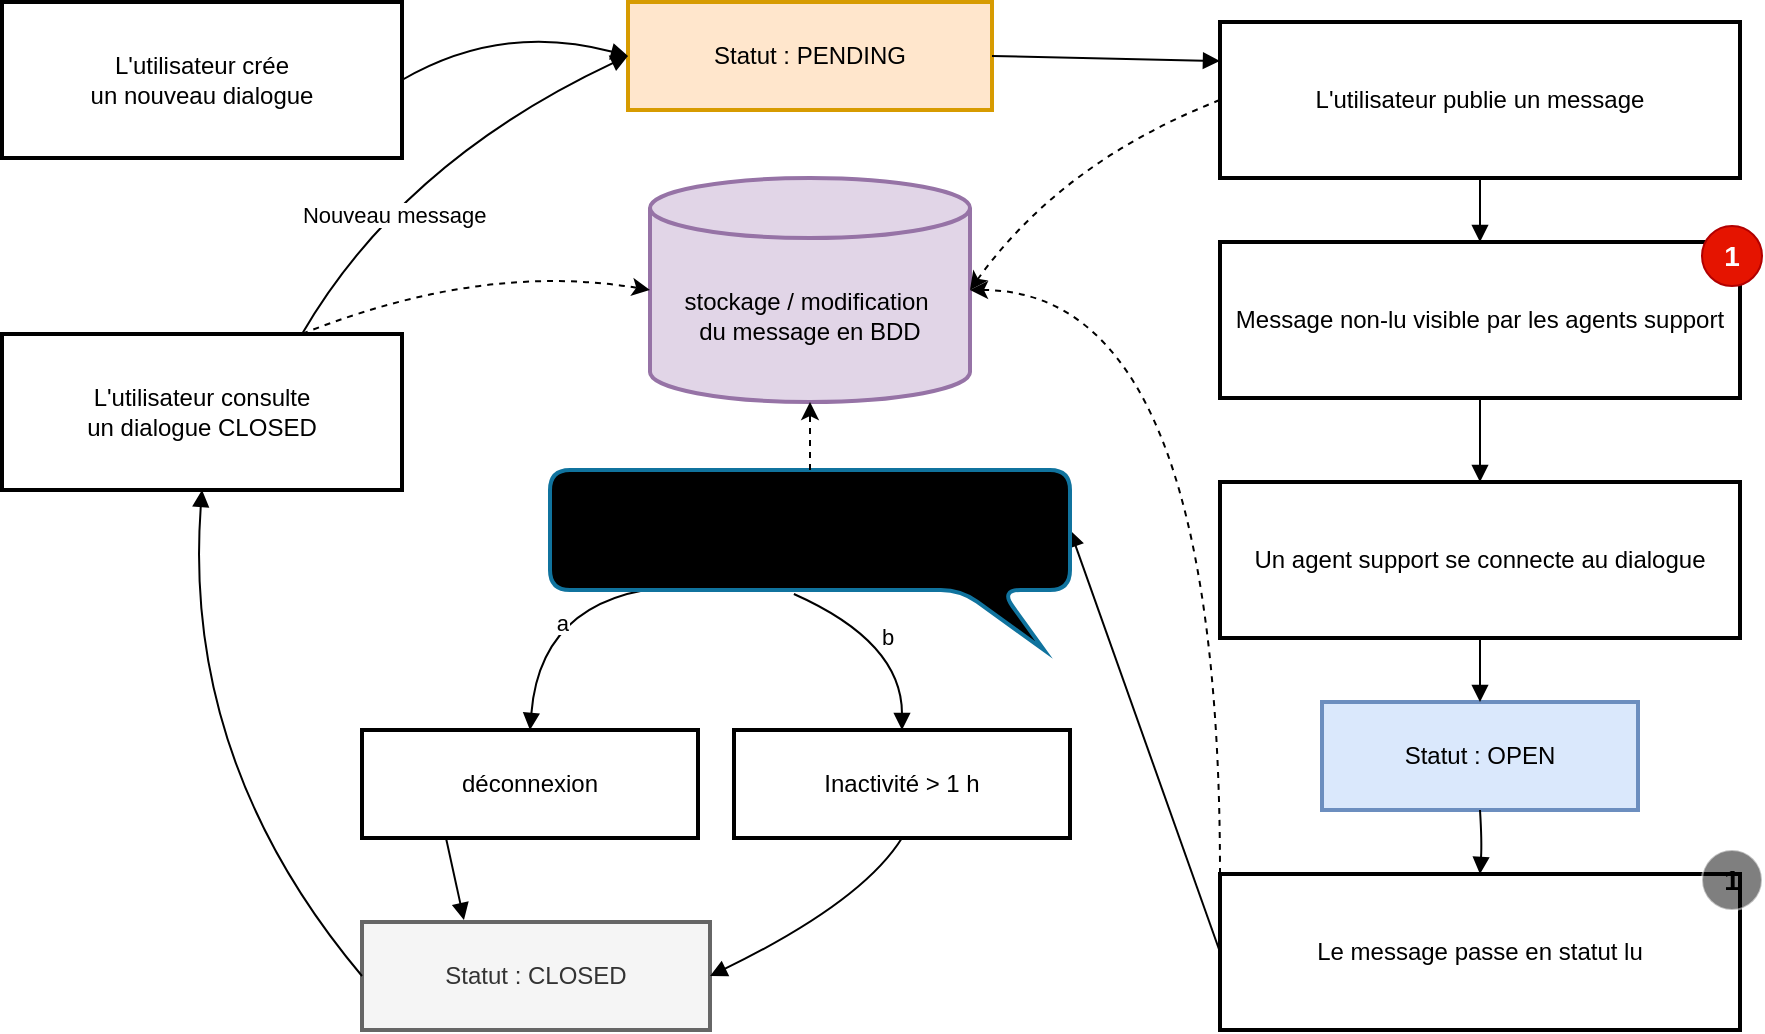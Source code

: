 <mxfile version="26.2.13">
  <diagram id="C5RBs43oDa-KdzZeNtuy" name="Page-1">
    <mxGraphModel dx="2895" dy="751" grid="1" gridSize="10" guides="1" tooltips="1" connect="1" arrows="1" fold="1" page="1" pageScale="1" pageWidth="827" pageHeight="1169" math="0" shadow="0">
      <root>
        <mxCell id="WIyWlLk6GJQsqaUBKTNV-0" />
        <mxCell id="WIyWlLk6GJQsqaUBKTNV-1" parent="WIyWlLk6GJQsqaUBKTNV-0" />
        <mxCell id="uierBS24uX779-OyEKdF-0" value="L&#39;utilisateur crée&#xa;un nouveau dialogue" style="whiteSpace=wrap;strokeWidth=2;" vertex="1" parent="WIyWlLk6GJQsqaUBKTNV-1">
          <mxGeometry x="-80" y="110" width="200" height="78" as="geometry" />
        </mxCell>
        <mxCell id="uierBS24uX779-OyEKdF-1" value="Statut : PENDING" style="whiteSpace=wrap;strokeWidth=2;fillColor=#ffe6cc;strokeColor=#d79b00;" vertex="1" parent="WIyWlLk6GJQsqaUBKTNV-1">
          <mxGeometry x="233" y="110" width="182" height="54" as="geometry" />
        </mxCell>
        <mxCell id="uierBS24uX779-OyEKdF-2" value="L&#39;utilisateur publie un message" style="whiteSpace=wrap;strokeWidth=2;" vertex="1" parent="WIyWlLk6GJQsqaUBKTNV-1">
          <mxGeometry x="529" y="120" width="260" height="78" as="geometry" />
        </mxCell>
        <mxCell id="uierBS24uX779-OyEKdF-3" value="Message non-lu visible par les agents support" style="whiteSpace=wrap;strokeWidth=2;" vertex="1" parent="WIyWlLk6GJQsqaUBKTNV-1">
          <mxGeometry x="529" y="230" width="260" height="78" as="geometry" />
        </mxCell>
        <mxCell id="uierBS24uX779-OyEKdF-4" value="Un agent support se connecte au dialogue" style="whiteSpace=wrap;strokeWidth=2;" vertex="1" parent="WIyWlLk6GJQsqaUBKTNV-1">
          <mxGeometry x="529" y="350" width="260" height="78" as="geometry" />
        </mxCell>
        <mxCell id="uierBS24uX779-OyEKdF-5" value="Statut : OPEN" style="whiteSpace=wrap;strokeWidth=2;fillColor=#dae8fc;strokeColor=#6c8ebf;" vertex="1" parent="WIyWlLk6GJQsqaUBKTNV-1">
          <mxGeometry x="580" y="460" width="158" height="54" as="geometry" />
        </mxCell>
        <mxCell id="uierBS24uX779-OyEKdF-6" value="Le message passe en statut lu" style="whiteSpace=wrap;strokeWidth=2;" vertex="1" parent="WIyWlLk6GJQsqaUBKTNV-1">
          <mxGeometry x="529" y="546" width="260" height="78" as="geometry" />
        </mxCell>
        <mxCell id="uierBS24uX779-OyEKdF-9" value="Inactivité &gt; 1 h" style="whiteSpace=wrap;strokeWidth=2;" vertex="1" parent="WIyWlLk6GJQsqaUBKTNV-1">
          <mxGeometry x="286" y="474" width="168" height="54" as="geometry" />
        </mxCell>
        <mxCell id="uierBS24uX779-OyEKdF-10" value="Statut : CLOSED" style="whiteSpace=wrap;strokeWidth=2;fillColor=#f5f5f5;fontColor=#333333;strokeColor=#666666;" vertex="1" parent="WIyWlLk6GJQsqaUBKTNV-1">
          <mxGeometry x="100" y="570" width="174" height="54" as="geometry" />
        </mxCell>
        <mxCell id="uierBS24uX779-OyEKdF-11" value="L&#39;utilisateur consulte&#xa;un dialogue CLOSED" style="whiteSpace=wrap;strokeWidth=2;" vertex="1" parent="WIyWlLk6GJQsqaUBKTNV-1">
          <mxGeometry x="-80" y="276" width="200" height="78" as="geometry" />
        </mxCell>
        <mxCell id="uierBS24uX779-OyEKdF-12" value="" style="curved=1;startArrow=none;endArrow=block;exitX=1;exitY=0.5;entryX=0;entryY=0.5;rounded=0;exitDx=0;exitDy=0;entryDx=0;entryDy=0;" edge="1" parent="WIyWlLk6GJQsqaUBKTNV-1" source="uierBS24uX779-OyEKdF-0" target="uierBS24uX779-OyEKdF-1">
          <mxGeometry relative="1" as="geometry">
            <Array as="points">
              <mxPoint x="170" y="120" />
            </Array>
          </mxGeometry>
        </mxCell>
        <mxCell id="uierBS24uX779-OyEKdF-13" value="" style="curved=1;startArrow=none;endArrow=block;exitX=1;exitY=0.5;entryX=0;entryY=0.25;rounded=0;exitDx=0;exitDy=0;entryDx=0;entryDy=0;" edge="1" parent="WIyWlLk6GJQsqaUBKTNV-1" source="uierBS24uX779-OyEKdF-1" target="uierBS24uX779-OyEKdF-2">
          <mxGeometry relative="1" as="geometry">
            <Array as="points" />
          </mxGeometry>
        </mxCell>
        <mxCell id="uierBS24uX779-OyEKdF-14" value="" style="curved=1;startArrow=none;endArrow=block;exitX=0.5;exitY=1;entryX=0.5;entryY=0;rounded=0;" edge="1" parent="WIyWlLk6GJQsqaUBKTNV-1" source="uierBS24uX779-OyEKdF-2" target="uierBS24uX779-OyEKdF-3">
          <mxGeometry relative="1" as="geometry">
            <Array as="points" />
          </mxGeometry>
        </mxCell>
        <mxCell id="uierBS24uX779-OyEKdF-15" value="" style="curved=1;startArrow=none;endArrow=block;exitX=0.5;exitY=1;entryX=0.5;entryY=0;rounded=0;" edge="1" parent="WIyWlLk6GJQsqaUBKTNV-1" source="uierBS24uX779-OyEKdF-3" target="uierBS24uX779-OyEKdF-4">
          <mxGeometry relative="1" as="geometry">
            <Array as="points" />
          </mxGeometry>
        </mxCell>
        <mxCell id="uierBS24uX779-OyEKdF-16" value="" style="curved=1;startArrow=none;endArrow=block;exitX=0.5;exitY=1;entryX=0.5;entryY=0;rounded=0;" edge="1" parent="WIyWlLk6GJQsqaUBKTNV-1" source="uierBS24uX779-OyEKdF-4" target="uierBS24uX779-OyEKdF-5">
          <mxGeometry relative="1" as="geometry">
            <Array as="points" />
          </mxGeometry>
        </mxCell>
        <mxCell id="uierBS24uX779-OyEKdF-17" value="" style="curved=1;startArrow=none;endArrow=block;exitX=0.5;exitY=1;entryX=0.5;entryY=0;rounded=0;entryDx=0;entryDy=0;exitDx=0;exitDy=0;" edge="1" parent="WIyWlLk6GJQsqaUBKTNV-1" source="uierBS24uX779-OyEKdF-5" target="uierBS24uX779-OyEKdF-6">
          <mxGeometry relative="1" as="geometry">
            <Array as="points">
              <mxPoint x="660" y="530" />
            </Array>
          </mxGeometry>
        </mxCell>
        <mxCell id="uierBS24uX779-OyEKdF-18" value="" style="curved=1;startArrow=none;endArrow=block;exitX=0;exitY=0.5;entryX=0;entryY=0;rounded=0;entryDx=260;entryDy=30;entryPerimeter=0;exitDx=0;exitDy=0;" edge="1" parent="WIyWlLk6GJQsqaUBKTNV-1" source="uierBS24uX779-OyEKdF-6" target="uierBS24uX779-OyEKdF-29">
          <mxGeometry relative="1" as="geometry">
            <Array as="points" />
            <mxPoint x="310" y="300" as="targetPoint" />
          </mxGeometry>
        </mxCell>
        <mxCell id="uierBS24uX779-OyEKdF-19" value="a" style="curved=1;startArrow=none;endArrow=block;exitX=0.3;exitY=0.644;entryX=0.5;entryY=0;rounded=0;exitDx=0;exitDy=0;entryDx=0;entryDy=0;exitPerimeter=0;" edge="1" parent="WIyWlLk6GJQsqaUBKTNV-1" source="uierBS24uX779-OyEKdF-29" target="uierBS24uX779-OyEKdF-25">
          <mxGeometry x="0.295" y="12" relative="1" as="geometry">
            <Array as="points">
              <mxPoint x="190" y="400" />
            </Array>
            <mxPoint x="245" y="378" as="sourcePoint" />
            <mxPoint as="offset" />
          </mxGeometry>
        </mxCell>
        <mxCell id="uierBS24uX779-OyEKdF-20" value="b" style="curved=1;startArrow=none;endArrow=block;exitX=0.469;exitY=0.689;entryX=0.5;entryY=0;rounded=0;exitDx=0;exitDy=0;exitPerimeter=0;" edge="1" parent="WIyWlLk6GJQsqaUBKTNV-1" source="uierBS24uX779-OyEKdF-29" target="uierBS24uX779-OyEKdF-9">
          <mxGeometry relative="1" as="geometry">
            <Array as="points">
              <mxPoint x="370" y="430" />
            </Array>
            <mxPoint x="375" y="378" as="sourcePoint" />
          </mxGeometry>
        </mxCell>
        <mxCell id="uierBS24uX779-OyEKdF-21" value="" style="curved=1;startArrow=none;endArrow=block;exitX=0.25;exitY=1;entryX=0.293;entryY=-0.019;rounded=0;entryDx=0;entryDy=0;entryPerimeter=0;exitDx=0;exitDy=0;" edge="1" parent="WIyWlLk6GJQsqaUBKTNV-1" source="uierBS24uX779-OyEKdF-25" target="uierBS24uX779-OyEKdF-10">
          <mxGeometry relative="1" as="geometry">
            <Array as="points" />
          </mxGeometry>
        </mxCell>
        <mxCell id="uierBS24uX779-OyEKdF-22" value="" style="curved=1;startArrow=none;endArrow=block;exitX=0.5;exitY=1;entryX=1;entryY=0.5;rounded=0;entryDx=0;entryDy=0;" edge="1" parent="WIyWlLk6GJQsqaUBKTNV-1" source="uierBS24uX779-OyEKdF-9" target="uierBS24uX779-OyEKdF-10">
          <mxGeometry relative="1" as="geometry">
            <Array as="points">
              <mxPoint x="350" y="560" />
            </Array>
          </mxGeometry>
        </mxCell>
        <mxCell id="uierBS24uX779-OyEKdF-23" value="" style="curved=1;startArrow=none;endArrow=block;exitX=0;exitY=0.5;entryX=0.5;entryY=1;rounded=0;entryDx=0;entryDy=0;exitDx=0;exitDy=0;" edge="1" parent="WIyWlLk6GJQsqaUBKTNV-1" source="uierBS24uX779-OyEKdF-10" target="uierBS24uX779-OyEKdF-11">
          <mxGeometry relative="1" as="geometry">
            <Array as="points">
              <mxPoint x="10" y="490" />
            </Array>
            <mxPoint x="1148" y="595" as="sourcePoint" />
            <mxPoint x="319" y="120" as="targetPoint" />
          </mxGeometry>
        </mxCell>
        <mxCell id="uierBS24uX779-OyEKdF-24" value="Nouveau message" style="curved=1;startArrow=none;endArrow=block;exitX=0.75;exitY=0;entryX=0;entryY=0.5;rounded=0;exitDx=0;exitDy=0;entryDx=0;entryDy=0;" edge="1" parent="WIyWlLk6GJQsqaUBKTNV-1" source="uierBS24uX779-OyEKdF-11" target="uierBS24uX779-OyEKdF-1">
          <mxGeometry x="-0.331" y="-10" relative="1" as="geometry">
            <Array as="points">
              <mxPoint x="120" y="190" />
            </Array>
            <mxPoint as="offset" />
          </mxGeometry>
        </mxCell>
        <mxCell id="uierBS24uX779-OyEKdF-25" value="déconnexion" style="whiteSpace=wrap;strokeWidth=2;" vertex="1" parent="WIyWlLk6GJQsqaUBKTNV-1">
          <mxGeometry x="100" y="474" width="168" height="54" as="geometry" />
        </mxCell>
        <mxCell id="uierBS24uX779-OyEKdF-26" value="&lt;b&gt;&lt;font style=&quot;font-size: 14px;&quot;&gt;1&lt;/font&gt;&lt;/b&gt;" style="ellipse;whiteSpace=wrap;html=1;aspect=fixed;fillColor=#e51400;fontColor=#ffffff;strokeColor=#B20000;" vertex="1" parent="WIyWlLk6GJQsqaUBKTNV-1">
          <mxGeometry x="770" y="222" width="30" height="30" as="geometry" />
        </mxCell>
        <mxCell id="uierBS24uX779-OyEKdF-28" value="&lt;b&gt;&lt;font style=&quot;font-size: 14px;&quot;&gt;1&lt;/font&gt;&lt;/b&gt;" style="ellipse;whiteSpace=wrap;html=1;aspect=fixed;fillColor=#fad9d5;strokeColor=light-dark(#ffffff, #ec8f82);fillStyle=hatch;gradientColor=light-dark(#ff0000, #ededed);gradientDirection=north;opacity=50;" vertex="1" parent="WIyWlLk6GJQsqaUBKTNV-1">
          <mxGeometry x="770" y="534" width="30" height="30" as="geometry" />
        </mxCell>
        <mxCell id="uierBS24uX779-OyEKdF-29" value="&lt;div&gt;poursuite du dialogue&amp;nbsp; :&amp;nbsp;&lt;/div&gt;&lt;div&gt;envoi de messages&lt;/div&gt;" style="shape=callout;whiteSpace=wrap;html=1;perimeter=calloutPerimeter;position2=0.95;base=20;size=30;position=0.79;rounded=1;strokeWidth=2;fillColor=#BCECFF;strokeColor=#10739e;gradientColor=light-dark(#c0c0c0, #ededed);gradientDirection=west;" vertex="1" parent="WIyWlLk6GJQsqaUBKTNV-1">
          <mxGeometry x="194" y="344" width="260" height="90" as="geometry" />
        </mxCell>
        <mxCell id="uierBS24uX779-OyEKdF-30" value="&lt;div&gt;stockage / modification&amp;nbsp;&lt;/div&gt;&lt;div&gt;du message en BDD&lt;/div&gt;" style="shape=cylinder3;whiteSpace=wrap;html=1;boundedLbl=1;backgroundOutline=1;size=15;strokeWidth=2;fillColor=#e1d5e7;strokeColor=#9673a6;" vertex="1" parent="WIyWlLk6GJQsqaUBKTNV-1">
          <mxGeometry x="244" y="198" width="160" height="112" as="geometry" />
        </mxCell>
        <mxCell id="uierBS24uX779-OyEKdF-33" style="edgeStyle=orthogonalEdgeStyle;rounded=0;orthogonalLoop=1;jettySize=auto;html=1;exitX=0.5;exitY=0;exitDx=0;exitDy=0;exitPerimeter=0;entryX=0.5;entryY=1;entryDx=0;entryDy=0;entryPerimeter=0;dashed=1;" edge="1" parent="WIyWlLk6GJQsqaUBKTNV-1" source="uierBS24uX779-OyEKdF-29" target="uierBS24uX779-OyEKdF-30">
          <mxGeometry relative="1" as="geometry" />
        </mxCell>
        <mxCell id="uierBS24uX779-OyEKdF-35" style="edgeStyle=orthogonalEdgeStyle;rounded=0;orthogonalLoop=1;jettySize=auto;html=1;exitX=0;exitY=0;exitDx=0;exitDy=0;entryX=1;entryY=0.5;entryDx=0;entryDy=0;entryPerimeter=0;curved=1;dashed=1;" edge="1" parent="WIyWlLk6GJQsqaUBKTNV-1" source="uierBS24uX779-OyEKdF-6" target="uierBS24uX779-OyEKdF-30">
          <mxGeometry relative="1" as="geometry">
            <Array as="points">
              <mxPoint x="529" y="254" />
            </Array>
          </mxGeometry>
        </mxCell>
        <mxCell id="uierBS24uX779-OyEKdF-36" value="" style="endArrow=classic;html=1;rounded=0;entryX=1;entryY=0.5;entryDx=0;entryDy=0;entryPerimeter=0;exitX=0;exitY=0.5;exitDx=0;exitDy=0;curved=1;dashed=1;" edge="1" parent="WIyWlLk6GJQsqaUBKTNV-1" source="uierBS24uX779-OyEKdF-2" target="uierBS24uX779-OyEKdF-30">
          <mxGeometry width="50" height="50" relative="1" as="geometry">
            <mxPoint x="390" y="360" as="sourcePoint" />
            <mxPoint x="440" y="310" as="targetPoint" />
            <Array as="points">
              <mxPoint x="450" y="190" />
            </Array>
          </mxGeometry>
        </mxCell>
        <mxCell id="uierBS24uX779-OyEKdF-37" value="" style="endArrow=classic;html=1;rounded=0;exitX=0.75;exitY=0;exitDx=0;exitDy=0;entryX=0;entryY=0.5;entryDx=0;entryDy=0;entryPerimeter=0;dashed=1;curved=1;" edge="1" parent="WIyWlLk6GJQsqaUBKTNV-1" source="uierBS24uX779-OyEKdF-11" target="uierBS24uX779-OyEKdF-30">
          <mxGeometry width="50" height="50" relative="1" as="geometry">
            <mxPoint x="390" y="360" as="sourcePoint" />
            <mxPoint x="440" y="310" as="targetPoint" />
            <Array as="points">
              <mxPoint x="160" y="240" />
            </Array>
          </mxGeometry>
        </mxCell>
      </root>
    </mxGraphModel>
  </diagram>
</mxfile>
